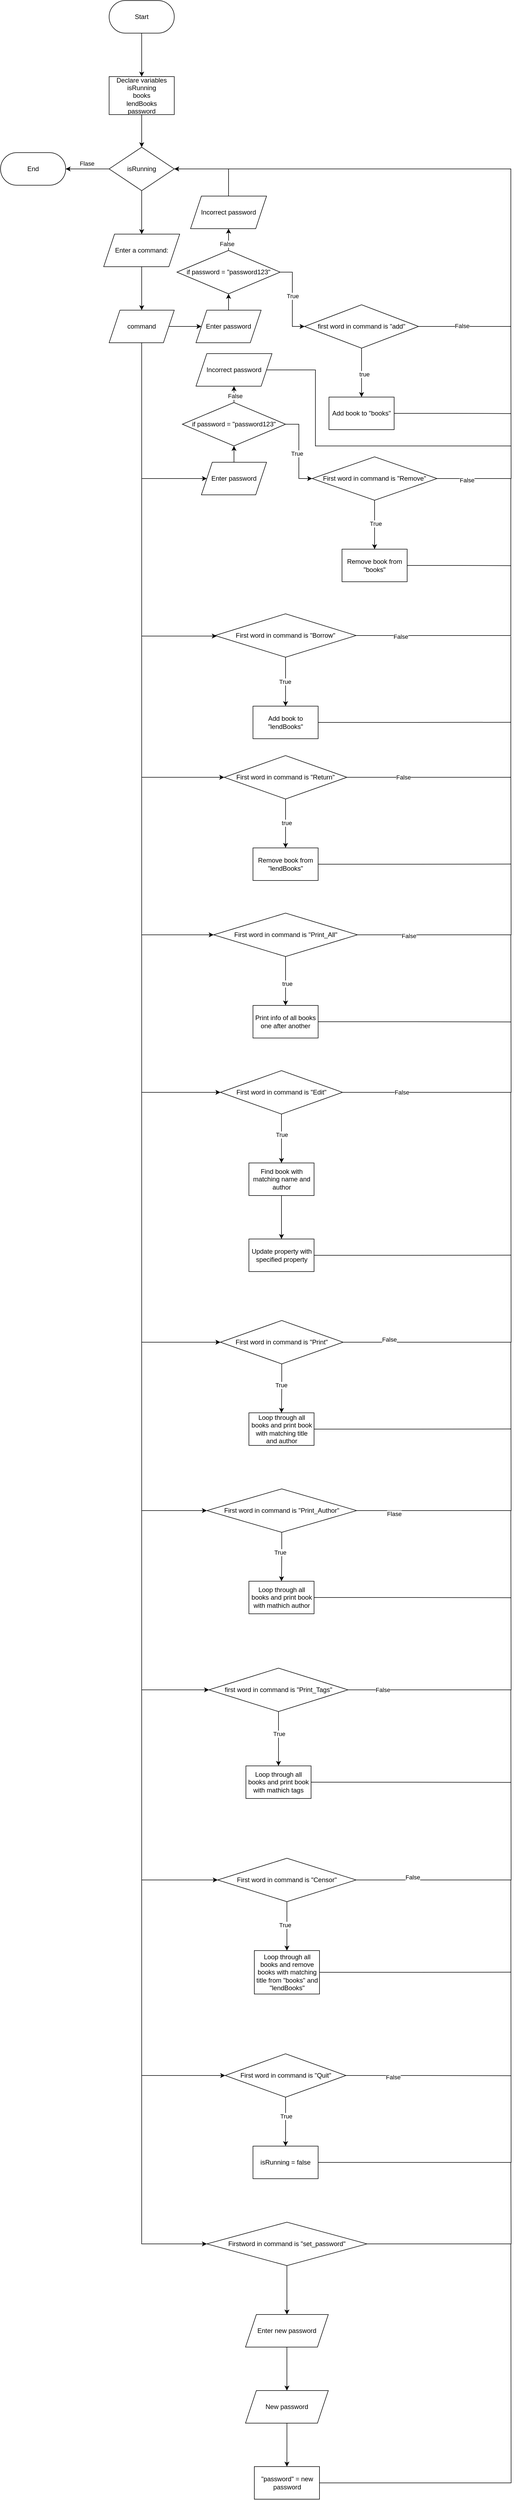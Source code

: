 <mxfile version="23.1.1" type="device">
  <diagram id="C5RBs43oDa-KdzZeNtuy" name="Page-1">
    <mxGraphModel dx="1932" dy="586" grid="1" gridSize="10" guides="1" tooltips="1" connect="1" arrows="1" fold="1" page="1" pageScale="1" pageWidth="827" pageHeight="1169" math="0" shadow="0">
      <root>
        <mxCell id="WIyWlLk6GJQsqaUBKTNV-0" />
        <mxCell id="WIyWlLk6GJQsqaUBKTNV-1" parent="WIyWlLk6GJQsqaUBKTNV-0" />
        <mxCell id="6sE2csk3cye2vYaGTCaD-12" value="" style="edgeStyle=orthogonalEdgeStyle;rounded=0;orthogonalLoop=1;jettySize=auto;html=1;" parent="WIyWlLk6GJQsqaUBKTNV-1" source="6sE2csk3cye2vYaGTCaD-8" target="6sE2csk3cye2vYaGTCaD-11" edge="1">
          <mxGeometry relative="1" as="geometry" />
        </mxCell>
        <mxCell id="6sE2csk3cye2vYaGTCaD-8" value="Start" style="rounded=1;whiteSpace=wrap;html=1;arcSize=50;" parent="WIyWlLk6GJQsqaUBKTNV-1" vertex="1">
          <mxGeometry x="40" y="40" width="120" height="60" as="geometry" />
        </mxCell>
        <mxCell id="6sE2csk3cye2vYaGTCaD-14" value="" style="edgeStyle=orthogonalEdgeStyle;rounded=0;orthogonalLoop=1;jettySize=auto;html=1;" parent="WIyWlLk6GJQsqaUBKTNV-1" source="6sE2csk3cye2vYaGTCaD-11" target="6sE2csk3cye2vYaGTCaD-13" edge="1">
          <mxGeometry relative="1" as="geometry" />
        </mxCell>
        <mxCell id="6sE2csk3cye2vYaGTCaD-11" value="Declare variables isRunning&lt;br&gt;books&lt;br&gt;lendBooks&lt;br&gt;password" style="rounded=1;whiteSpace=wrap;html=1;arcSize=0;" parent="WIyWlLk6GJQsqaUBKTNV-1" vertex="1">
          <mxGeometry x="40" y="180" width="120" height="70" as="geometry" />
        </mxCell>
        <mxCell id="6sE2csk3cye2vYaGTCaD-16" value="" style="edgeStyle=orthogonalEdgeStyle;rounded=0;orthogonalLoop=1;jettySize=auto;html=1;" parent="WIyWlLk6GJQsqaUBKTNV-1" source="6sE2csk3cye2vYaGTCaD-13" target="6sE2csk3cye2vYaGTCaD-15" edge="1">
          <mxGeometry relative="1" as="geometry" />
        </mxCell>
        <mxCell id="6sE2csk3cye2vYaGTCaD-17" value="Flase" style="edgeLabel;html=1;align=center;verticalAlign=middle;resizable=0;points=[];" parent="6sE2csk3cye2vYaGTCaD-16" vertex="1" connectable="0">
          <mxGeometry x="0.02" y="-5" relative="1" as="geometry">
            <mxPoint y="-5" as="offset" />
          </mxGeometry>
        </mxCell>
        <mxCell id="5jzYrLNi0Wke-sMAbvRR-1" value="" style="edgeStyle=orthogonalEdgeStyle;rounded=0;orthogonalLoop=1;jettySize=auto;html=1;" edge="1" parent="WIyWlLk6GJQsqaUBKTNV-1" source="6sE2csk3cye2vYaGTCaD-13" target="5jzYrLNi0Wke-sMAbvRR-0">
          <mxGeometry relative="1" as="geometry" />
        </mxCell>
        <mxCell id="6sE2csk3cye2vYaGTCaD-13" value="isRunning" style="rhombus;whiteSpace=wrap;html=1;rounded=1;arcSize=0;" parent="WIyWlLk6GJQsqaUBKTNV-1" vertex="1">
          <mxGeometry x="40" y="310" width="120" height="80" as="geometry" />
        </mxCell>
        <mxCell id="6sE2csk3cye2vYaGTCaD-15" value="End" style="whiteSpace=wrap;html=1;rounded=1;arcSize=50;" parent="WIyWlLk6GJQsqaUBKTNV-1" vertex="1">
          <mxGeometry x="-160" y="320" width="120" height="60" as="geometry" />
        </mxCell>
        <mxCell id="5jzYrLNi0Wke-sMAbvRR-7" value="" style="edgeStyle=orthogonalEdgeStyle;rounded=0;orthogonalLoop=1;jettySize=auto;html=1;" edge="1" parent="WIyWlLk6GJQsqaUBKTNV-1" source="5jzYrLNi0Wke-sMAbvRR-0" target="5jzYrLNi0Wke-sMAbvRR-6">
          <mxGeometry relative="1" as="geometry" />
        </mxCell>
        <mxCell id="5jzYrLNi0Wke-sMAbvRR-0" value="Enter a command:" style="shape=parallelogram;perimeter=parallelogramPerimeter;whiteSpace=wrap;html=1;fixedSize=1;rounded=1;arcSize=0;" vertex="1" parent="WIyWlLk6GJQsqaUBKTNV-1">
          <mxGeometry x="30" y="470" width="140" height="60" as="geometry" />
        </mxCell>
        <mxCell id="5jzYrLNi0Wke-sMAbvRR-28" value="" style="edgeStyle=orthogonalEdgeStyle;rounded=0;orthogonalLoop=1;jettySize=auto;html=1;" edge="1" parent="WIyWlLk6GJQsqaUBKTNV-1" source="5jzYrLNi0Wke-sMAbvRR-6" target="5jzYrLNi0Wke-sMAbvRR-27">
          <mxGeometry relative="1" as="geometry">
            <Array as="points">
              <mxPoint x="100" y="1210" />
            </Array>
          </mxGeometry>
        </mxCell>
        <mxCell id="5jzYrLNi0Wke-sMAbvRR-35" value="" style="edgeStyle=orthogonalEdgeStyle;rounded=0;orthogonalLoop=1;jettySize=auto;html=1;" edge="1" parent="WIyWlLk6GJQsqaUBKTNV-1" source="5jzYrLNi0Wke-sMAbvRR-6" target="5jzYrLNi0Wke-sMAbvRR-34">
          <mxGeometry relative="1" as="geometry">
            <Array as="points">
              <mxPoint x="100" y="1470" />
            </Array>
          </mxGeometry>
        </mxCell>
        <mxCell id="5jzYrLNi0Wke-sMAbvRR-40" value="" style="edgeStyle=orthogonalEdgeStyle;rounded=0;orthogonalLoop=1;jettySize=auto;html=1;" edge="1" parent="WIyWlLk6GJQsqaUBKTNV-1" source="5jzYrLNi0Wke-sMAbvRR-6" target="5jzYrLNi0Wke-sMAbvRR-39">
          <mxGeometry relative="1" as="geometry">
            <Array as="points">
              <mxPoint x="100" y="1760" />
            </Array>
          </mxGeometry>
        </mxCell>
        <mxCell id="5jzYrLNi0Wke-sMAbvRR-56" value="" style="edgeStyle=orthogonalEdgeStyle;rounded=0;orthogonalLoop=1;jettySize=auto;html=1;" edge="1" parent="WIyWlLk6GJQsqaUBKTNV-1" source="5jzYrLNi0Wke-sMAbvRR-6" target="5jzYrLNi0Wke-sMAbvRR-55">
          <mxGeometry relative="1" as="geometry">
            <Array as="points">
              <mxPoint x="100" y="2050" />
            </Array>
          </mxGeometry>
        </mxCell>
        <mxCell id="5jzYrLNi0Wke-sMAbvRR-68" value="" style="edgeStyle=orthogonalEdgeStyle;rounded=0;orthogonalLoop=1;jettySize=auto;html=1;" edge="1" parent="WIyWlLk6GJQsqaUBKTNV-1" source="5jzYrLNi0Wke-sMAbvRR-6" target="5jzYrLNi0Wke-sMAbvRR-67">
          <mxGeometry relative="1" as="geometry">
            <Array as="points">
              <mxPoint x="100" y="1970" />
              <mxPoint x="100" y="1970" />
            </Array>
          </mxGeometry>
        </mxCell>
        <mxCell id="5jzYrLNi0Wke-sMAbvRR-76" value="" style="edgeStyle=orthogonalEdgeStyle;rounded=0;orthogonalLoop=1;jettySize=auto;html=1;" edge="1" parent="WIyWlLk6GJQsqaUBKTNV-1" source="5jzYrLNi0Wke-sMAbvRR-6" target="5jzYrLNi0Wke-sMAbvRR-75">
          <mxGeometry relative="1" as="geometry">
            <Array as="points">
              <mxPoint x="100" y="2320" />
              <mxPoint x="100" y="2320" />
            </Array>
          </mxGeometry>
        </mxCell>
        <mxCell id="5jzYrLNi0Wke-sMAbvRR-83" value="" style="edgeStyle=orthogonalEdgeStyle;rounded=0;orthogonalLoop=1;jettySize=auto;html=1;" edge="1" parent="WIyWlLk6GJQsqaUBKTNV-1" source="5jzYrLNi0Wke-sMAbvRR-6" target="5jzYrLNi0Wke-sMAbvRR-82">
          <mxGeometry relative="1" as="geometry">
            <Array as="points">
              <mxPoint x="100" y="2340" />
              <mxPoint x="100" y="2340" />
            </Array>
          </mxGeometry>
        </mxCell>
        <mxCell id="5jzYrLNi0Wke-sMAbvRR-93" value="" style="edgeStyle=orthogonalEdgeStyle;rounded=0;orthogonalLoop=1;jettySize=auto;html=1;" edge="1" parent="WIyWlLk6GJQsqaUBKTNV-1" source="5jzYrLNi0Wke-sMAbvRR-6" target="5jzYrLNi0Wke-sMAbvRR-92">
          <mxGeometry relative="1" as="geometry" />
        </mxCell>
        <mxCell id="5jzYrLNi0Wke-sMAbvRR-105" style="edgeStyle=orthogonalEdgeStyle;rounded=0;orthogonalLoop=1;jettySize=auto;html=1;entryX=0;entryY=0.5;entryDx=0;entryDy=0;" edge="1" parent="WIyWlLk6GJQsqaUBKTNV-1" source="5jzYrLNi0Wke-sMAbvRR-6" target="5jzYrLNi0Wke-sMAbvRR-102">
          <mxGeometry relative="1" as="geometry">
            <mxPoint x="150" y="940.0" as="targetPoint" />
            <Array as="points">
              <mxPoint x="100" y="920" />
            </Array>
          </mxGeometry>
        </mxCell>
        <mxCell id="5jzYrLNi0Wke-sMAbvRR-113" value="" style="edgeStyle=orthogonalEdgeStyle;rounded=0;orthogonalLoop=1;jettySize=auto;html=1;" edge="1" parent="WIyWlLk6GJQsqaUBKTNV-1" source="5jzYrLNi0Wke-sMAbvRR-6" target="5jzYrLNi0Wke-sMAbvRR-112">
          <mxGeometry relative="1" as="geometry">
            <Array as="points">
              <mxPoint x="100" y="3500" />
            </Array>
          </mxGeometry>
        </mxCell>
        <mxCell id="5jzYrLNi0Wke-sMAbvRR-118" value="" style="edgeStyle=orthogonalEdgeStyle;rounded=0;orthogonalLoop=1;jettySize=auto;html=1;" edge="1" parent="WIyWlLk6GJQsqaUBKTNV-1" source="5jzYrLNi0Wke-sMAbvRR-6" target="5jzYrLNi0Wke-sMAbvRR-117">
          <mxGeometry relative="1" as="geometry">
            <Array as="points">
              <mxPoint x="100" y="3860" />
            </Array>
          </mxGeometry>
        </mxCell>
        <mxCell id="5jzYrLNi0Wke-sMAbvRR-139" value="" style="edgeStyle=orthogonalEdgeStyle;rounded=0;orthogonalLoop=1;jettySize=auto;html=1;" edge="1" parent="WIyWlLk6GJQsqaUBKTNV-1" source="5jzYrLNi0Wke-sMAbvRR-6" target="5jzYrLNi0Wke-sMAbvRR-138">
          <mxGeometry relative="1" as="geometry">
            <Array as="points">
              <mxPoint x="100" y="4170" />
            </Array>
          </mxGeometry>
        </mxCell>
        <mxCell id="5jzYrLNi0Wke-sMAbvRR-6" value="command" style="shape=parallelogram;perimeter=parallelogramPerimeter;whiteSpace=wrap;html=1;fixedSize=1;rounded=1;arcSize=0;" vertex="1" parent="WIyWlLk6GJQsqaUBKTNV-1">
          <mxGeometry x="40" y="610" width="120" height="60" as="geometry" />
        </mxCell>
        <mxCell id="5jzYrLNi0Wke-sMAbvRR-10" style="edgeStyle=orthogonalEdgeStyle;rounded=0;orthogonalLoop=1;jettySize=auto;html=1;exitX=1;exitY=0.5;exitDx=0;exitDy=0;entryX=1;entryY=0.5;entryDx=0;entryDy=0;" edge="1" parent="WIyWlLk6GJQsqaUBKTNV-1" source="5jzYrLNi0Wke-sMAbvRR-8" target="6sE2csk3cye2vYaGTCaD-13">
          <mxGeometry relative="1" as="geometry">
            <Array as="points">
              <mxPoint x="780" y="640" />
              <mxPoint x="780" y="350" />
            </Array>
          </mxGeometry>
        </mxCell>
        <mxCell id="5jzYrLNi0Wke-sMAbvRR-11" value="False" style="edgeLabel;html=1;align=center;verticalAlign=middle;resizable=0;points=[];" vertex="1" connectable="0" parent="5jzYrLNi0Wke-sMAbvRR-10">
          <mxGeometry x="-0.393" y="-3" relative="1" as="geometry">
            <mxPoint x="-93" y="157" as="offset" />
          </mxGeometry>
        </mxCell>
        <mxCell id="5jzYrLNi0Wke-sMAbvRR-22" value="" style="edgeStyle=orthogonalEdgeStyle;rounded=0;orthogonalLoop=1;jettySize=auto;html=1;" edge="1" parent="WIyWlLk6GJQsqaUBKTNV-1" source="5jzYrLNi0Wke-sMAbvRR-8" target="5jzYrLNi0Wke-sMAbvRR-21">
          <mxGeometry relative="1" as="geometry" />
        </mxCell>
        <mxCell id="5jzYrLNi0Wke-sMAbvRR-26" value="true" style="edgeLabel;html=1;align=center;verticalAlign=middle;resizable=0;points=[];" vertex="1" connectable="0" parent="5jzYrLNi0Wke-sMAbvRR-22">
          <mxGeometry x="0.071" y="5" relative="1" as="geometry">
            <mxPoint as="offset" />
          </mxGeometry>
        </mxCell>
        <mxCell id="5jzYrLNi0Wke-sMAbvRR-8" value="first word in command is &quot;add&quot;" style="rhombus;whiteSpace=wrap;html=1;rounded=1;arcSize=0;" vertex="1" parent="WIyWlLk6GJQsqaUBKTNV-1">
          <mxGeometry x="400" y="600" width="210" height="80" as="geometry" />
        </mxCell>
        <mxCell id="5jzYrLNi0Wke-sMAbvRR-44" style="edgeStyle=orthogonalEdgeStyle;rounded=0;orthogonalLoop=1;jettySize=auto;html=1;endArrow=none;endFill=0;" edge="1" parent="WIyWlLk6GJQsqaUBKTNV-1" source="5jzYrLNi0Wke-sMAbvRR-14">
          <mxGeometry relative="1" as="geometry">
            <mxPoint x="780" y="640" as="targetPoint" />
          </mxGeometry>
        </mxCell>
        <mxCell id="5jzYrLNi0Wke-sMAbvRR-45" value="False" style="edgeLabel;html=1;align=center;verticalAlign=middle;resizable=0;points=[];" vertex="1" connectable="0" parent="5jzYrLNi0Wke-sMAbvRR-44">
          <mxGeometry x="-0.738" y="-3" relative="1" as="geometry">
            <mxPoint as="offset" />
          </mxGeometry>
        </mxCell>
        <mxCell id="5jzYrLNi0Wke-sMAbvRR-90" value="" style="edgeStyle=orthogonalEdgeStyle;rounded=0;orthogonalLoop=1;jettySize=auto;html=1;" edge="1" parent="WIyWlLk6GJQsqaUBKTNV-1" source="5jzYrLNi0Wke-sMAbvRR-14" target="5jzYrLNi0Wke-sMAbvRR-89">
          <mxGeometry relative="1" as="geometry" />
        </mxCell>
        <mxCell id="5jzYrLNi0Wke-sMAbvRR-91" value="True" style="edgeLabel;html=1;align=center;verticalAlign=middle;resizable=0;points=[];" vertex="1" connectable="0" parent="5jzYrLNi0Wke-sMAbvRR-90">
          <mxGeometry x="-0.044" y="2" relative="1" as="geometry">
            <mxPoint as="offset" />
          </mxGeometry>
        </mxCell>
        <mxCell id="5jzYrLNi0Wke-sMAbvRR-14" value="First word in command is &quot;Remove&quot;" style="rhombus;whiteSpace=wrap;html=1;rounded=1;arcSize=0;" vertex="1" parent="WIyWlLk6GJQsqaUBKTNV-1">
          <mxGeometry x="414" y="880" width="230" height="80" as="geometry" />
        </mxCell>
        <mxCell id="5jzYrLNi0Wke-sMAbvRR-137" style="edgeStyle=orthogonalEdgeStyle;rounded=0;orthogonalLoop=1;jettySize=auto;html=1;exitX=1;exitY=0.5;exitDx=0;exitDy=0;endArrow=none;endFill=0;" edge="1" parent="WIyWlLk6GJQsqaUBKTNV-1" source="5jzYrLNi0Wke-sMAbvRR-21">
          <mxGeometry relative="1" as="geometry">
            <mxPoint x="780" y="800.316" as="targetPoint" />
          </mxGeometry>
        </mxCell>
        <mxCell id="5jzYrLNi0Wke-sMAbvRR-21" value="Add book to &quot;books&quot;" style="whiteSpace=wrap;html=1;rounded=1;arcSize=0;" vertex="1" parent="WIyWlLk6GJQsqaUBKTNV-1">
          <mxGeometry x="445" y="770" width="120" height="60" as="geometry" />
        </mxCell>
        <mxCell id="5jzYrLNi0Wke-sMAbvRR-33" value="" style="edgeStyle=orthogonalEdgeStyle;rounded=0;orthogonalLoop=1;jettySize=auto;html=1;" edge="1" parent="WIyWlLk6GJQsqaUBKTNV-1" source="5jzYrLNi0Wke-sMAbvRR-27" target="5jzYrLNi0Wke-sMAbvRR-32">
          <mxGeometry relative="1" as="geometry" />
        </mxCell>
        <mxCell id="5jzYrLNi0Wke-sMAbvRR-52" value="True" style="edgeLabel;html=1;align=center;verticalAlign=middle;resizable=0;points=[];" vertex="1" connectable="0" parent="5jzYrLNi0Wke-sMAbvRR-33">
          <mxGeometry x="0.004" y="-1" relative="1" as="geometry">
            <mxPoint as="offset" />
          </mxGeometry>
        </mxCell>
        <mxCell id="5jzYrLNi0Wke-sMAbvRR-46" style="edgeStyle=orthogonalEdgeStyle;rounded=0;orthogonalLoop=1;jettySize=auto;html=1;endArrow=none;endFill=0;" edge="1" parent="WIyWlLk6GJQsqaUBKTNV-1" source="5jzYrLNi0Wke-sMAbvRR-27">
          <mxGeometry relative="1" as="geometry">
            <mxPoint x="780" y="920" as="targetPoint" />
            <Array as="points">
              <mxPoint x="780" y="1209" />
            </Array>
          </mxGeometry>
        </mxCell>
        <mxCell id="5jzYrLNi0Wke-sMAbvRR-47" value="False" style="edgeLabel;html=1;align=center;verticalAlign=middle;resizable=0;points=[];" vertex="1" connectable="0" parent="5jzYrLNi0Wke-sMAbvRR-46">
          <mxGeometry x="-0.716" y="-2" relative="1" as="geometry">
            <mxPoint as="offset" />
          </mxGeometry>
        </mxCell>
        <mxCell id="5jzYrLNi0Wke-sMAbvRR-27" value="First word in command is &quot;Borrow&quot;" style="rhombus;whiteSpace=wrap;html=1;rounded=1;arcSize=0;" vertex="1" parent="WIyWlLk6GJQsqaUBKTNV-1">
          <mxGeometry x="235" y="1169" width="260" height="80" as="geometry" />
        </mxCell>
        <mxCell id="5jzYrLNi0Wke-sMAbvRR-135" style="edgeStyle=orthogonalEdgeStyle;rounded=0;orthogonalLoop=1;jettySize=auto;html=1;exitX=1;exitY=0.5;exitDx=0;exitDy=0;endArrow=none;endFill=0;" edge="1" parent="WIyWlLk6GJQsqaUBKTNV-1" source="5jzYrLNi0Wke-sMAbvRR-32">
          <mxGeometry relative="1" as="geometry">
            <mxPoint x="780" y="1368.737" as="targetPoint" />
          </mxGeometry>
        </mxCell>
        <mxCell id="5jzYrLNi0Wke-sMAbvRR-32" value="Add book to &quot;lendBooks&quot;" style="whiteSpace=wrap;html=1;rounded=1;arcSize=0;" vertex="1" parent="WIyWlLk6GJQsqaUBKTNV-1">
          <mxGeometry x="305" y="1339" width="120" height="60" as="geometry" />
        </mxCell>
        <mxCell id="5jzYrLNi0Wke-sMAbvRR-38" value="" style="edgeStyle=orthogonalEdgeStyle;rounded=0;orthogonalLoop=1;jettySize=auto;html=1;" edge="1" parent="WIyWlLk6GJQsqaUBKTNV-1" source="5jzYrLNi0Wke-sMAbvRR-34" target="5jzYrLNi0Wke-sMAbvRR-37">
          <mxGeometry relative="1" as="geometry" />
        </mxCell>
        <mxCell id="5jzYrLNi0Wke-sMAbvRR-53" value="true" style="edgeLabel;html=1;align=center;verticalAlign=middle;resizable=0;points=[];" vertex="1" connectable="0" parent="5jzYrLNi0Wke-sMAbvRR-38">
          <mxGeometry x="-0.027" y="2" relative="1" as="geometry">
            <mxPoint as="offset" />
          </mxGeometry>
        </mxCell>
        <mxCell id="5jzYrLNi0Wke-sMAbvRR-48" style="edgeStyle=orthogonalEdgeStyle;rounded=0;orthogonalLoop=1;jettySize=auto;html=1;endArrow=none;endFill=0;" edge="1" parent="WIyWlLk6GJQsqaUBKTNV-1" source="5jzYrLNi0Wke-sMAbvRR-34">
          <mxGeometry relative="1" as="geometry">
            <mxPoint x="780" y="1210" as="targetPoint" />
            <Array as="points">
              <mxPoint x="780" y="1470" />
            </Array>
          </mxGeometry>
        </mxCell>
        <mxCell id="5jzYrLNi0Wke-sMAbvRR-49" value="False" style="edgeLabel;html=1;align=center;verticalAlign=middle;resizable=0;points=[];" vertex="1" connectable="0" parent="5jzYrLNi0Wke-sMAbvRR-48">
          <mxGeometry x="-0.632" relative="1" as="geometry">
            <mxPoint as="offset" />
          </mxGeometry>
        </mxCell>
        <mxCell id="5jzYrLNi0Wke-sMAbvRR-34" value="First word in command is &quot;Return&quot;" style="rhombus;whiteSpace=wrap;html=1;rounded=1;arcSize=0;" vertex="1" parent="WIyWlLk6GJQsqaUBKTNV-1">
          <mxGeometry x="252" y="1430" width="226" height="80" as="geometry" />
        </mxCell>
        <mxCell id="5jzYrLNi0Wke-sMAbvRR-134" style="edgeStyle=orthogonalEdgeStyle;rounded=0;orthogonalLoop=1;jettySize=auto;html=1;exitX=1;exitY=0.5;exitDx=0;exitDy=0;endArrow=none;endFill=0;" edge="1" parent="WIyWlLk6GJQsqaUBKTNV-1" source="5jzYrLNi0Wke-sMAbvRR-37">
          <mxGeometry relative="1" as="geometry">
            <mxPoint x="780" y="1629.789" as="targetPoint" />
          </mxGeometry>
        </mxCell>
        <mxCell id="5jzYrLNi0Wke-sMAbvRR-37" value="Remove book from &quot;lendBooks&quot;" style="whiteSpace=wrap;html=1;rounded=1;arcSize=0;" vertex="1" parent="WIyWlLk6GJQsqaUBKTNV-1">
          <mxGeometry x="305" y="1600" width="120" height="60" as="geometry" />
        </mxCell>
        <mxCell id="5jzYrLNi0Wke-sMAbvRR-43" value="" style="edgeStyle=orthogonalEdgeStyle;rounded=0;orthogonalLoop=1;jettySize=auto;html=1;" edge="1" parent="WIyWlLk6GJQsqaUBKTNV-1" source="5jzYrLNi0Wke-sMAbvRR-39" target="5jzYrLNi0Wke-sMAbvRR-42">
          <mxGeometry relative="1" as="geometry" />
        </mxCell>
        <mxCell id="5jzYrLNi0Wke-sMAbvRR-54" value="true" style="edgeLabel;html=1;align=center;verticalAlign=middle;resizable=0;points=[];" vertex="1" connectable="0" parent="5jzYrLNi0Wke-sMAbvRR-43">
          <mxGeometry x="0.102" y="3" relative="1" as="geometry">
            <mxPoint as="offset" />
          </mxGeometry>
        </mxCell>
        <mxCell id="5jzYrLNi0Wke-sMAbvRR-50" style="edgeStyle=orthogonalEdgeStyle;rounded=0;orthogonalLoop=1;jettySize=auto;html=1;exitX=1;exitY=0.5;exitDx=0;exitDy=0;endArrow=none;endFill=0;" edge="1" parent="WIyWlLk6GJQsqaUBKTNV-1" source="5jzYrLNi0Wke-sMAbvRR-39">
          <mxGeometry relative="1" as="geometry">
            <mxPoint x="780" y="1470" as="targetPoint" />
          </mxGeometry>
        </mxCell>
        <mxCell id="5jzYrLNi0Wke-sMAbvRR-51" value="False" style="edgeLabel;html=1;align=center;verticalAlign=middle;resizable=0;points=[];" vertex="1" connectable="0" parent="5jzYrLNi0Wke-sMAbvRR-50">
          <mxGeometry x="-0.672" y="-2" relative="1" as="geometry">
            <mxPoint as="offset" />
          </mxGeometry>
        </mxCell>
        <mxCell id="5jzYrLNi0Wke-sMAbvRR-39" value="First word in command is &quot;Print_All&quot;" style="rhombus;whiteSpace=wrap;html=1;rounded=1;arcSize=0;" vertex="1" parent="WIyWlLk6GJQsqaUBKTNV-1">
          <mxGeometry x="232.5" y="1720" width="265" height="80" as="geometry" />
        </mxCell>
        <mxCell id="5jzYrLNi0Wke-sMAbvRR-133" style="edgeStyle=orthogonalEdgeStyle;rounded=0;orthogonalLoop=1;jettySize=auto;html=1;exitX=1;exitY=0.5;exitDx=0;exitDy=0;endArrow=none;endFill=0;" edge="1" parent="WIyWlLk6GJQsqaUBKTNV-1" source="5jzYrLNi0Wke-sMAbvRR-42">
          <mxGeometry relative="1" as="geometry">
            <mxPoint x="780" y="1920.316" as="targetPoint" />
          </mxGeometry>
        </mxCell>
        <mxCell id="5jzYrLNi0Wke-sMAbvRR-42" value="Print info of all books one after another" style="whiteSpace=wrap;html=1;rounded=1;arcSize=0;" vertex="1" parent="WIyWlLk6GJQsqaUBKTNV-1">
          <mxGeometry x="305" y="1890" width="120" height="60" as="geometry" />
        </mxCell>
        <mxCell id="5jzYrLNi0Wke-sMAbvRR-58" value="" style="edgeStyle=orthogonalEdgeStyle;rounded=0;orthogonalLoop=1;jettySize=auto;html=1;" edge="1" parent="WIyWlLk6GJQsqaUBKTNV-1" source="5jzYrLNi0Wke-sMAbvRR-55" target="5jzYrLNi0Wke-sMAbvRR-57">
          <mxGeometry relative="1" as="geometry" />
        </mxCell>
        <mxCell id="5jzYrLNi0Wke-sMAbvRR-65" value="True" style="edgeLabel;html=1;align=center;verticalAlign=middle;resizable=0;points=[];" vertex="1" connectable="0" parent="5jzYrLNi0Wke-sMAbvRR-58">
          <mxGeometry x="-0.16" relative="1" as="geometry">
            <mxPoint as="offset" />
          </mxGeometry>
        </mxCell>
        <mxCell id="5jzYrLNi0Wke-sMAbvRR-66" style="edgeStyle=orthogonalEdgeStyle;rounded=0;orthogonalLoop=1;jettySize=auto;html=1;endArrow=none;endFill=0;" edge="1" parent="WIyWlLk6GJQsqaUBKTNV-1" source="5jzYrLNi0Wke-sMAbvRR-55">
          <mxGeometry relative="1" as="geometry">
            <mxPoint x="780" y="1760" as="targetPoint" />
          </mxGeometry>
        </mxCell>
        <mxCell id="5jzYrLNi0Wke-sMAbvRR-74" value="False" style="edgeLabel;html=1;align=center;verticalAlign=middle;resizable=0;points=[];" vertex="1" connectable="0" parent="5jzYrLNi0Wke-sMAbvRR-66">
          <mxGeometry x="-0.639" y="-2" relative="1" as="geometry">
            <mxPoint y="-2" as="offset" />
          </mxGeometry>
        </mxCell>
        <mxCell id="5jzYrLNi0Wke-sMAbvRR-55" value="First word in command is &quot;Edit&quot;" style="rhombus;whiteSpace=wrap;html=1;rounded=1;arcSize=0;" vertex="1" parent="WIyWlLk6GJQsqaUBKTNV-1">
          <mxGeometry x="245" y="2010" width="225" height="80" as="geometry" />
        </mxCell>
        <mxCell id="5jzYrLNi0Wke-sMAbvRR-62" value="" style="edgeStyle=orthogonalEdgeStyle;rounded=0;orthogonalLoop=1;jettySize=auto;html=1;" edge="1" parent="WIyWlLk6GJQsqaUBKTNV-1" source="5jzYrLNi0Wke-sMAbvRR-57" target="5jzYrLNi0Wke-sMAbvRR-61">
          <mxGeometry relative="1" as="geometry" />
        </mxCell>
        <mxCell id="5jzYrLNi0Wke-sMAbvRR-57" value="Find book with matching name and author" style="whiteSpace=wrap;html=1;rounded=1;arcSize=0;" vertex="1" parent="WIyWlLk6GJQsqaUBKTNV-1">
          <mxGeometry x="297.5" y="2180" width="120" height="60" as="geometry" />
        </mxCell>
        <mxCell id="5jzYrLNi0Wke-sMAbvRR-132" style="edgeStyle=orthogonalEdgeStyle;rounded=0;orthogonalLoop=1;jettySize=auto;html=1;exitX=1;exitY=0.5;exitDx=0;exitDy=0;endArrow=none;endFill=0;" edge="1" parent="WIyWlLk6GJQsqaUBKTNV-1" source="5jzYrLNi0Wke-sMAbvRR-61">
          <mxGeometry relative="1" as="geometry">
            <mxPoint x="780" y="2349.789" as="targetPoint" />
          </mxGeometry>
        </mxCell>
        <mxCell id="5jzYrLNi0Wke-sMAbvRR-61" value="Update property with specified property" style="whiteSpace=wrap;html=1;rounded=1;arcSize=0;" vertex="1" parent="WIyWlLk6GJQsqaUBKTNV-1">
          <mxGeometry x="297.5" y="2320" width="120" height="60" as="geometry" />
        </mxCell>
        <mxCell id="5jzYrLNi0Wke-sMAbvRR-69" style="edgeStyle=orthogonalEdgeStyle;rounded=0;orthogonalLoop=1;jettySize=auto;html=1;endArrow=none;endFill=0;" edge="1" parent="WIyWlLk6GJQsqaUBKTNV-1" source="5jzYrLNi0Wke-sMAbvRR-67">
          <mxGeometry relative="1" as="geometry">
            <mxPoint x="780" y="2050" as="targetPoint" />
          </mxGeometry>
        </mxCell>
        <mxCell id="5jzYrLNi0Wke-sMAbvRR-72" value="False" style="edgeLabel;html=1;align=center;verticalAlign=middle;resizable=0;points=[];" vertex="1" connectable="0" parent="5jzYrLNi0Wke-sMAbvRR-69">
          <mxGeometry x="-0.779" y="5" relative="1" as="geometry">
            <mxPoint as="offset" />
          </mxGeometry>
        </mxCell>
        <mxCell id="5jzYrLNi0Wke-sMAbvRR-71" value="" style="edgeStyle=orthogonalEdgeStyle;rounded=0;orthogonalLoop=1;jettySize=auto;html=1;" edge="1" parent="WIyWlLk6GJQsqaUBKTNV-1" source="5jzYrLNi0Wke-sMAbvRR-67" target="5jzYrLNi0Wke-sMAbvRR-70">
          <mxGeometry relative="1" as="geometry" />
        </mxCell>
        <mxCell id="5jzYrLNi0Wke-sMAbvRR-73" value="True" style="edgeLabel;html=1;align=center;verticalAlign=middle;resizable=0;points=[];" vertex="1" connectable="0" parent="5jzYrLNi0Wke-sMAbvRR-71">
          <mxGeometry x="-0.151" y="-1" relative="1" as="geometry">
            <mxPoint as="offset" />
          </mxGeometry>
        </mxCell>
        <mxCell id="5jzYrLNi0Wke-sMAbvRR-67" value="First word in command is &quot;Print&quot;" style="rhombus;whiteSpace=wrap;html=1;rounded=1;arcSize=0;" vertex="1" parent="WIyWlLk6GJQsqaUBKTNV-1">
          <mxGeometry x="245" y="2470" width="226" height="80" as="geometry" />
        </mxCell>
        <mxCell id="5jzYrLNi0Wke-sMAbvRR-131" style="edgeStyle=orthogonalEdgeStyle;rounded=0;orthogonalLoop=1;jettySize=auto;html=1;exitX=1;exitY=0.5;exitDx=0;exitDy=0;endArrow=none;endFill=0;" edge="1" parent="WIyWlLk6GJQsqaUBKTNV-1" source="5jzYrLNi0Wke-sMAbvRR-70">
          <mxGeometry relative="1" as="geometry">
            <mxPoint x="780" y="2669.789" as="targetPoint" />
          </mxGeometry>
        </mxCell>
        <mxCell id="5jzYrLNi0Wke-sMAbvRR-70" value="Loop through all books and print book with matching title and author" style="whiteSpace=wrap;html=1;rounded=1;arcSize=0;" vertex="1" parent="WIyWlLk6GJQsqaUBKTNV-1">
          <mxGeometry x="297.5" y="2640" width="120" height="60" as="geometry" />
        </mxCell>
        <mxCell id="5jzYrLNi0Wke-sMAbvRR-77" style="edgeStyle=orthogonalEdgeStyle;rounded=0;orthogonalLoop=1;jettySize=auto;html=1;endArrow=none;endFill=0;" edge="1" parent="WIyWlLk6GJQsqaUBKTNV-1" source="5jzYrLNi0Wke-sMAbvRR-75">
          <mxGeometry relative="1" as="geometry">
            <mxPoint x="780" y="2510" as="targetPoint" />
          </mxGeometry>
        </mxCell>
        <mxCell id="5jzYrLNi0Wke-sMAbvRR-78" value="Flase" style="edgeLabel;html=1;align=center;verticalAlign=middle;resizable=0;points=[];" vertex="1" connectable="0" parent="5jzYrLNi0Wke-sMAbvRR-77">
          <mxGeometry x="-0.769" y="-6" relative="1" as="geometry">
            <mxPoint as="offset" />
          </mxGeometry>
        </mxCell>
        <mxCell id="5jzYrLNi0Wke-sMAbvRR-80" value="" style="edgeStyle=orthogonalEdgeStyle;rounded=0;orthogonalLoop=1;jettySize=auto;html=1;" edge="1" parent="WIyWlLk6GJQsqaUBKTNV-1" source="5jzYrLNi0Wke-sMAbvRR-75" target="5jzYrLNi0Wke-sMAbvRR-79">
          <mxGeometry relative="1" as="geometry" />
        </mxCell>
        <mxCell id="5jzYrLNi0Wke-sMAbvRR-81" value="True" style="edgeLabel;html=1;align=center;verticalAlign=middle;resizable=0;points=[];" vertex="1" connectable="0" parent="5jzYrLNi0Wke-sMAbvRR-80">
          <mxGeometry x="-0.178" y="-3" relative="1" as="geometry">
            <mxPoint as="offset" />
          </mxGeometry>
        </mxCell>
        <mxCell id="5jzYrLNi0Wke-sMAbvRR-75" value="First word in command is &quot;Print_Author&quot;" style="rhombus;whiteSpace=wrap;html=1;rounded=1;arcSize=0;" vertex="1" parent="WIyWlLk6GJQsqaUBKTNV-1">
          <mxGeometry x="220" y="2780" width="276" height="80" as="geometry" />
        </mxCell>
        <mxCell id="5jzYrLNi0Wke-sMAbvRR-130" style="edgeStyle=orthogonalEdgeStyle;rounded=0;orthogonalLoop=1;jettySize=auto;html=1;exitX=1;exitY=0.5;exitDx=0;exitDy=0;endArrow=none;endFill=0;" edge="1" parent="WIyWlLk6GJQsqaUBKTNV-1" source="5jzYrLNi0Wke-sMAbvRR-79">
          <mxGeometry relative="1" as="geometry">
            <mxPoint x="780" y="2980.316" as="targetPoint" />
          </mxGeometry>
        </mxCell>
        <mxCell id="5jzYrLNi0Wke-sMAbvRR-79" value="Loop through all books and print book with mathich author" style="whiteSpace=wrap;html=1;rounded=1;arcSize=0;" vertex="1" parent="WIyWlLk6GJQsqaUBKTNV-1">
          <mxGeometry x="297.5" y="2950" width="120" height="60" as="geometry" />
        </mxCell>
        <mxCell id="5jzYrLNi0Wke-sMAbvRR-84" style="edgeStyle=orthogonalEdgeStyle;rounded=0;orthogonalLoop=1;jettySize=auto;html=1;endArrow=none;endFill=0;" edge="1" parent="WIyWlLk6GJQsqaUBKTNV-1" source="5jzYrLNi0Wke-sMAbvRR-82">
          <mxGeometry relative="1" as="geometry">
            <mxPoint x="780" y="2820" as="targetPoint" />
          </mxGeometry>
        </mxCell>
        <mxCell id="5jzYrLNi0Wke-sMAbvRR-85" value="False" style="edgeLabel;html=1;align=center;verticalAlign=middle;resizable=0;points=[];" vertex="1" connectable="0" parent="5jzYrLNi0Wke-sMAbvRR-84">
          <mxGeometry x="-0.799" relative="1" as="geometry">
            <mxPoint as="offset" />
          </mxGeometry>
        </mxCell>
        <mxCell id="5jzYrLNi0Wke-sMAbvRR-87" value="" style="edgeStyle=orthogonalEdgeStyle;rounded=0;orthogonalLoop=1;jettySize=auto;html=1;" edge="1" parent="WIyWlLk6GJQsqaUBKTNV-1" source="5jzYrLNi0Wke-sMAbvRR-82" target="5jzYrLNi0Wke-sMAbvRR-86">
          <mxGeometry relative="1" as="geometry" />
        </mxCell>
        <mxCell id="5jzYrLNi0Wke-sMAbvRR-88" value="True" style="edgeLabel;html=1;align=center;verticalAlign=middle;resizable=0;points=[];" vertex="1" connectable="0" parent="5jzYrLNi0Wke-sMAbvRR-87">
          <mxGeometry x="-0.178" y="1" relative="1" as="geometry">
            <mxPoint as="offset" />
          </mxGeometry>
        </mxCell>
        <mxCell id="5jzYrLNi0Wke-sMAbvRR-82" value="first word in command is &quot;Print_Tags&quot;" style="rhombus;whiteSpace=wrap;html=1;rounded=1;arcSize=0;" vertex="1" parent="WIyWlLk6GJQsqaUBKTNV-1">
          <mxGeometry x="224" y="3110" width="256" height="80" as="geometry" />
        </mxCell>
        <mxCell id="5jzYrLNi0Wke-sMAbvRR-129" style="edgeStyle=orthogonalEdgeStyle;rounded=0;orthogonalLoop=1;jettySize=auto;html=1;exitX=1;exitY=0.5;exitDx=0;exitDy=0;endArrow=none;endFill=0;" edge="1" parent="WIyWlLk6GJQsqaUBKTNV-1" source="5jzYrLNi0Wke-sMAbvRR-86">
          <mxGeometry relative="1" as="geometry">
            <mxPoint x="780" y="3320.316" as="targetPoint" />
          </mxGeometry>
        </mxCell>
        <mxCell id="5jzYrLNi0Wke-sMAbvRR-86" value="Loop through all books and print book with mathich tags" style="whiteSpace=wrap;html=1;rounded=1;arcSize=0;" vertex="1" parent="WIyWlLk6GJQsqaUBKTNV-1">
          <mxGeometry x="292" y="3290" width="120" height="60" as="geometry" />
        </mxCell>
        <mxCell id="5jzYrLNi0Wke-sMAbvRR-136" style="edgeStyle=orthogonalEdgeStyle;rounded=0;orthogonalLoop=1;jettySize=auto;html=1;exitX=1;exitY=0.5;exitDx=0;exitDy=0;endArrow=none;endFill=0;" edge="1" parent="WIyWlLk6GJQsqaUBKTNV-1" source="5jzYrLNi0Wke-sMAbvRR-89">
          <mxGeometry relative="1" as="geometry">
            <mxPoint x="780" y="1080.316" as="targetPoint" />
          </mxGeometry>
        </mxCell>
        <mxCell id="5jzYrLNi0Wke-sMAbvRR-89" value="Remove book from &quot;books&quot;" style="whiteSpace=wrap;html=1;rounded=1;arcSize=0;" vertex="1" parent="WIyWlLk6GJQsqaUBKTNV-1">
          <mxGeometry x="469" y="1050" width="120" height="60" as="geometry" />
        </mxCell>
        <mxCell id="5jzYrLNi0Wke-sMAbvRR-95" value="" style="edgeStyle=orthogonalEdgeStyle;rounded=0;orthogonalLoop=1;jettySize=auto;html=1;" edge="1" parent="WIyWlLk6GJQsqaUBKTNV-1" source="5jzYrLNi0Wke-sMAbvRR-92" target="5jzYrLNi0Wke-sMAbvRR-94">
          <mxGeometry relative="1" as="geometry" />
        </mxCell>
        <mxCell id="5jzYrLNi0Wke-sMAbvRR-92" value="Enter password" style="shape=parallelogram;perimeter=parallelogramPerimeter;whiteSpace=wrap;html=1;fixedSize=1;rounded=1;arcSize=0;" vertex="1" parent="WIyWlLk6GJQsqaUBKTNV-1">
          <mxGeometry x="200" y="610" width="120" height="60" as="geometry" />
        </mxCell>
        <mxCell id="5jzYrLNi0Wke-sMAbvRR-96" style="edgeStyle=orthogonalEdgeStyle;rounded=0;orthogonalLoop=1;jettySize=auto;html=1;exitX=1;exitY=0.5;exitDx=0;exitDy=0;entryX=0;entryY=0.5;entryDx=0;entryDy=0;" edge="1" parent="WIyWlLk6GJQsqaUBKTNV-1" source="5jzYrLNi0Wke-sMAbvRR-94" target="5jzYrLNi0Wke-sMAbvRR-8">
          <mxGeometry relative="1" as="geometry" />
        </mxCell>
        <mxCell id="5jzYrLNi0Wke-sMAbvRR-100" value="True" style="edgeLabel;html=1;align=center;verticalAlign=middle;resizable=0;points=[];" vertex="1" connectable="0" parent="5jzYrLNi0Wke-sMAbvRR-96">
          <mxGeometry x="-0.093" relative="1" as="geometry">
            <mxPoint as="offset" />
          </mxGeometry>
        </mxCell>
        <mxCell id="5jzYrLNi0Wke-sMAbvRR-98" value="" style="edgeStyle=orthogonalEdgeStyle;rounded=0;orthogonalLoop=1;jettySize=auto;html=1;" edge="1" parent="WIyWlLk6GJQsqaUBKTNV-1" source="5jzYrLNi0Wke-sMAbvRR-94" target="5jzYrLNi0Wke-sMAbvRR-97">
          <mxGeometry relative="1" as="geometry" />
        </mxCell>
        <mxCell id="5jzYrLNi0Wke-sMAbvRR-101" value="False" style="edgeLabel;html=1;align=center;verticalAlign=middle;resizable=0;points=[];" vertex="1" connectable="0" parent="5jzYrLNi0Wke-sMAbvRR-98">
          <mxGeometry x="-0.374" y="3" relative="1" as="geometry">
            <mxPoint as="offset" />
          </mxGeometry>
        </mxCell>
        <mxCell id="5jzYrLNi0Wke-sMAbvRR-94" value="if password = &quot;password123&quot;" style="rhombus;whiteSpace=wrap;html=1;rounded=1;arcSize=0;" vertex="1" parent="WIyWlLk6GJQsqaUBKTNV-1">
          <mxGeometry x="165" y="500" width="190" height="80" as="geometry" />
        </mxCell>
        <mxCell id="5jzYrLNi0Wke-sMAbvRR-99" style="edgeStyle=orthogonalEdgeStyle;rounded=0;orthogonalLoop=1;jettySize=auto;html=1;endArrow=none;endFill=0;" edge="1" parent="WIyWlLk6GJQsqaUBKTNV-1" source="5jzYrLNi0Wke-sMAbvRR-97">
          <mxGeometry relative="1" as="geometry">
            <mxPoint x="260.0" y="350" as="targetPoint" />
          </mxGeometry>
        </mxCell>
        <mxCell id="5jzYrLNi0Wke-sMAbvRR-97" value="Incorrect password" style="shape=parallelogram;perimeter=parallelogramPerimeter;whiteSpace=wrap;html=1;fixedSize=1;rounded=1;arcSize=0;" vertex="1" parent="WIyWlLk6GJQsqaUBKTNV-1">
          <mxGeometry x="190" y="400" width="140" height="60" as="geometry" />
        </mxCell>
        <mxCell id="5jzYrLNi0Wke-sMAbvRR-106" style="edgeStyle=orthogonalEdgeStyle;rounded=0;orthogonalLoop=1;jettySize=auto;html=1;exitX=0.5;exitY=0;exitDx=0;exitDy=0;entryX=0.5;entryY=1;entryDx=0;entryDy=0;" edge="1" parent="WIyWlLk6GJQsqaUBKTNV-1" source="5jzYrLNi0Wke-sMAbvRR-102" target="5jzYrLNi0Wke-sMAbvRR-103">
          <mxGeometry relative="1" as="geometry" />
        </mxCell>
        <mxCell id="5jzYrLNi0Wke-sMAbvRR-102" value="Enter password" style="shape=parallelogram;perimeter=parallelogramPerimeter;whiteSpace=wrap;html=1;fixedSize=1;rounded=1;arcSize=0;" vertex="1" parent="WIyWlLk6GJQsqaUBKTNV-1">
          <mxGeometry x="210" y="890" width="120" height="60" as="geometry" />
        </mxCell>
        <mxCell id="5jzYrLNi0Wke-sMAbvRR-107" style="edgeStyle=orthogonalEdgeStyle;rounded=0;orthogonalLoop=1;jettySize=auto;html=1;exitX=1;exitY=0.5;exitDx=0;exitDy=0;entryX=0;entryY=0.5;entryDx=0;entryDy=0;" edge="1" parent="WIyWlLk6GJQsqaUBKTNV-1" source="5jzYrLNi0Wke-sMAbvRR-103" target="5jzYrLNi0Wke-sMAbvRR-14">
          <mxGeometry relative="1" as="geometry" />
        </mxCell>
        <mxCell id="5jzYrLNi0Wke-sMAbvRR-108" value="True" style="edgeLabel;html=1;align=center;verticalAlign=middle;resizable=0;points=[];" vertex="1" connectable="0" parent="5jzYrLNi0Wke-sMAbvRR-107">
          <mxGeometry x="0.051" y="-4" relative="1" as="geometry">
            <mxPoint as="offset" />
          </mxGeometry>
        </mxCell>
        <mxCell id="5jzYrLNi0Wke-sMAbvRR-109" style="edgeStyle=orthogonalEdgeStyle;rounded=0;orthogonalLoop=1;jettySize=auto;html=1;exitX=0.5;exitY=0;exitDx=0;exitDy=0;entryX=0.5;entryY=1;entryDx=0;entryDy=0;" edge="1" parent="WIyWlLk6GJQsqaUBKTNV-1" source="5jzYrLNi0Wke-sMAbvRR-103" target="5jzYrLNi0Wke-sMAbvRR-104">
          <mxGeometry relative="1" as="geometry" />
        </mxCell>
        <mxCell id="5jzYrLNi0Wke-sMAbvRR-110" value="False" style="edgeLabel;html=1;align=center;verticalAlign=middle;resizable=0;points=[];" vertex="1" connectable="0" parent="5jzYrLNi0Wke-sMAbvRR-109">
          <mxGeometry x="-0.165" y="-2" relative="1" as="geometry">
            <mxPoint as="offset" />
          </mxGeometry>
        </mxCell>
        <mxCell id="5jzYrLNi0Wke-sMAbvRR-103" value="if password = &quot;password123&quot;" style="rhombus;whiteSpace=wrap;html=1;rounded=1;arcSize=0;" vertex="1" parent="WIyWlLk6GJQsqaUBKTNV-1">
          <mxGeometry x="175" y="780" width="190" height="80" as="geometry" />
        </mxCell>
        <mxCell id="5jzYrLNi0Wke-sMAbvRR-111" style="edgeStyle=orthogonalEdgeStyle;rounded=0;orthogonalLoop=1;jettySize=auto;html=1;exitX=1;exitY=0.5;exitDx=0;exitDy=0;endArrow=none;endFill=0;" edge="1" parent="WIyWlLk6GJQsqaUBKTNV-1" source="5jzYrLNi0Wke-sMAbvRR-104">
          <mxGeometry relative="1" as="geometry">
            <mxPoint x="780" y="860" as="targetPoint" />
            <Array as="points">
              <mxPoint x="420" y="720" />
              <mxPoint x="420" y="860" />
            </Array>
          </mxGeometry>
        </mxCell>
        <mxCell id="5jzYrLNi0Wke-sMAbvRR-104" value="Incorrect password" style="shape=parallelogram;perimeter=parallelogramPerimeter;whiteSpace=wrap;html=1;fixedSize=1;rounded=1;arcSize=0;" vertex="1" parent="WIyWlLk6GJQsqaUBKTNV-1">
          <mxGeometry x="200" y="690" width="140" height="60" as="geometry" />
        </mxCell>
        <mxCell id="5jzYrLNi0Wke-sMAbvRR-114" style="edgeStyle=orthogonalEdgeStyle;rounded=0;orthogonalLoop=1;jettySize=auto;html=1;exitX=1;exitY=0.5;exitDx=0;exitDy=0;endArrow=none;endFill=0;" edge="1" parent="WIyWlLk6GJQsqaUBKTNV-1" source="5jzYrLNi0Wke-sMAbvRR-112">
          <mxGeometry relative="1" as="geometry">
            <mxPoint x="780" y="3150" as="targetPoint" />
          </mxGeometry>
        </mxCell>
        <mxCell id="5jzYrLNi0Wke-sMAbvRR-127" value="False" style="edgeLabel;html=1;align=center;verticalAlign=middle;resizable=0;points=[];" vertex="1" connectable="0" parent="5jzYrLNi0Wke-sMAbvRR-114">
          <mxGeometry x="-0.673" y="5" relative="1" as="geometry">
            <mxPoint as="offset" />
          </mxGeometry>
        </mxCell>
        <mxCell id="5jzYrLNi0Wke-sMAbvRR-116" value="" style="edgeStyle=orthogonalEdgeStyle;rounded=0;orthogonalLoop=1;jettySize=auto;html=1;" edge="1" parent="WIyWlLk6GJQsqaUBKTNV-1" source="5jzYrLNi0Wke-sMAbvRR-112" target="5jzYrLNi0Wke-sMAbvRR-115">
          <mxGeometry relative="1" as="geometry" />
        </mxCell>
        <mxCell id="5jzYrLNi0Wke-sMAbvRR-128" value="True" style="edgeLabel;html=1;align=center;verticalAlign=middle;resizable=0;points=[];" vertex="1" connectable="0" parent="5jzYrLNi0Wke-sMAbvRR-116">
          <mxGeometry x="-0.029" y="-4" relative="1" as="geometry">
            <mxPoint y="-1" as="offset" />
          </mxGeometry>
        </mxCell>
        <mxCell id="5jzYrLNi0Wke-sMAbvRR-112" value="First word in command is &quot;Censor&quot;" style="rhombus;whiteSpace=wrap;html=1;rounded=1;arcSize=0;" vertex="1" parent="WIyWlLk6GJQsqaUBKTNV-1">
          <mxGeometry x="240" y="3460" width="255" height="80" as="geometry" />
        </mxCell>
        <mxCell id="5jzYrLNi0Wke-sMAbvRR-126" style="edgeStyle=orthogonalEdgeStyle;rounded=0;orthogonalLoop=1;jettySize=auto;html=1;exitX=1;exitY=0.5;exitDx=0;exitDy=0;endArrow=none;endFill=0;" edge="1" parent="WIyWlLk6GJQsqaUBKTNV-1" source="5jzYrLNi0Wke-sMAbvRR-115">
          <mxGeometry relative="1" as="geometry">
            <mxPoint x="780" y="3669.789" as="targetPoint" />
          </mxGeometry>
        </mxCell>
        <mxCell id="5jzYrLNi0Wke-sMAbvRR-115" value="Loop through all books and remove books with matching title from &quot;books&quot; and &quot;lendBooks&quot;" style="whiteSpace=wrap;html=1;rounded=1;arcSize=0;" vertex="1" parent="WIyWlLk6GJQsqaUBKTNV-1">
          <mxGeometry x="307.5" y="3630" width="120" height="80" as="geometry" />
        </mxCell>
        <mxCell id="5jzYrLNi0Wke-sMAbvRR-120" value="" style="edgeStyle=orthogonalEdgeStyle;rounded=0;orthogonalLoop=1;jettySize=auto;html=1;" edge="1" parent="WIyWlLk6GJQsqaUBKTNV-1" source="5jzYrLNi0Wke-sMAbvRR-117" target="5jzYrLNi0Wke-sMAbvRR-119">
          <mxGeometry relative="1" as="geometry" />
        </mxCell>
        <mxCell id="5jzYrLNi0Wke-sMAbvRR-125" value="True" style="edgeLabel;html=1;align=center;verticalAlign=middle;resizable=0;points=[];" vertex="1" connectable="0" parent="5jzYrLNi0Wke-sMAbvRR-120">
          <mxGeometry x="-0.23" y="1" relative="1" as="geometry">
            <mxPoint as="offset" />
          </mxGeometry>
        </mxCell>
        <mxCell id="5jzYrLNi0Wke-sMAbvRR-123" style="edgeStyle=orthogonalEdgeStyle;rounded=0;orthogonalLoop=1;jettySize=auto;html=1;exitX=1;exitY=0.5;exitDx=0;exitDy=0;endArrow=none;endFill=0;" edge="1" parent="WIyWlLk6GJQsqaUBKTNV-1" source="5jzYrLNi0Wke-sMAbvRR-117">
          <mxGeometry relative="1" as="geometry">
            <mxPoint x="780" y="3860.316" as="targetPoint" />
          </mxGeometry>
        </mxCell>
        <mxCell id="5jzYrLNi0Wke-sMAbvRR-124" value="False" style="edgeLabel;html=1;align=center;verticalAlign=middle;resizable=0;points=[];" vertex="1" connectable="0" parent="5jzYrLNi0Wke-sMAbvRR-123">
          <mxGeometry x="-0.431" y="-3" relative="1" as="geometry">
            <mxPoint as="offset" />
          </mxGeometry>
        </mxCell>
        <mxCell id="5jzYrLNi0Wke-sMAbvRR-117" value="First word in command is &quot;Quit&quot;" style="rhombus;whiteSpace=wrap;html=1;rounded=1;arcSize=0;" vertex="1" parent="WIyWlLk6GJQsqaUBKTNV-1">
          <mxGeometry x="253.75" y="3820" width="222.5" height="80" as="geometry" />
        </mxCell>
        <mxCell id="5jzYrLNi0Wke-sMAbvRR-121" style="edgeStyle=orthogonalEdgeStyle;rounded=0;orthogonalLoop=1;jettySize=auto;html=1;exitX=1;exitY=0.5;exitDx=0;exitDy=0;endArrow=none;endFill=0;" edge="1" parent="WIyWlLk6GJQsqaUBKTNV-1" source="5jzYrLNi0Wke-sMAbvRR-119">
          <mxGeometry relative="1" as="geometry">
            <mxPoint x="780" y="3500" as="targetPoint" />
          </mxGeometry>
        </mxCell>
        <mxCell id="5jzYrLNi0Wke-sMAbvRR-119" value="isRunning = false" style="whiteSpace=wrap;html=1;rounded=1;arcSize=0;" vertex="1" parent="WIyWlLk6GJQsqaUBKTNV-1">
          <mxGeometry x="305" y="3990" width="120" height="60" as="geometry" />
        </mxCell>
        <mxCell id="5jzYrLNi0Wke-sMAbvRR-140" style="edgeStyle=orthogonalEdgeStyle;rounded=0;orthogonalLoop=1;jettySize=auto;html=1;exitX=1;exitY=0.5;exitDx=0;exitDy=0;endArrow=none;endFill=0;" edge="1" parent="WIyWlLk6GJQsqaUBKTNV-1" source="5jzYrLNi0Wke-sMAbvRR-138">
          <mxGeometry relative="1" as="geometry">
            <mxPoint x="780" y="4020" as="targetPoint" />
          </mxGeometry>
        </mxCell>
        <mxCell id="5jzYrLNi0Wke-sMAbvRR-144" value="" style="edgeStyle=orthogonalEdgeStyle;rounded=0;orthogonalLoop=1;jettySize=auto;html=1;" edge="1" parent="WIyWlLk6GJQsqaUBKTNV-1" source="5jzYrLNi0Wke-sMAbvRR-138" target="5jzYrLNi0Wke-sMAbvRR-143">
          <mxGeometry relative="1" as="geometry" />
        </mxCell>
        <mxCell id="5jzYrLNi0Wke-sMAbvRR-138" value="Firstword in command is &quot;set_password&quot;" style="rhombus;whiteSpace=wrap;html=1;rounded=1;arcSize=0;" vertex="1" parent="WIyWlLk6GJQsqaUBKTNV-1">
          <mxGeometry x="220" y="4130" width="295" height="80" as="geometry" />
        </mxCell>
        <mxCell id="5jzYrLNi0Wke-sMAbvRR-146" value="" style="edgeStyle=orthogonalEdgeStyle;rounded=0;orthogonalLoop=1;jettySize=auto;html=1;" edge="1" parent="WIyWlLk6GJQsqaUBKTNV-1" source="5jzYrLNi0Wke-sMAbvRR-143" target="5jzYrLNi0Wke-sMAbvRR-145">
          <mxGeometry relative="1" as="geometry" />
        </mxCell>
        <mxCell id="5jzYrLNi0Wke-sMAbvRR-143" value="Enter new password" style="shape=parallelogram;perimeter=parallelogramPerimeter;whiteSpace=wrap;html=1;fixedSize=1;rounded=1;arcSize=0;" vertex="1" parent="WIyWlLk6GJQsqaUBKTNV-1">
          <mxGeometry x="291.25" y="4300" width="152.5" height="60" as="geometry" />
        </mxCell>
        <mxCell id="5jzYrLNi0Wke-sMAbvRR-148" value="" style="edgeStyle=orthogonalEdgeStyle;rounded=0;orthogonalLoop=1;jettySize=auto;html=1;" edge="1" parent="WIyWlLk6GJQsqaUBKTNV-1" source="5jzYrLNi0Wke-sMAbvRR-145" target="5jzYrLNi0Wke-sMAbvRR-147">
          <mxGeometry relative="1" as="geometry" />
        </mxCell>
        <mxCell id="5jzYrLNi0Wke-sMAbvRR-145" value="New password" style="shape=parallelogram;perimeter=parallelogramPerimeter;whiteSpace=wrap;html=1;fixedSize=1;rounded=1;arcSize=0;" vertex="1" parent="WIyWlLk6GJQsqaUBKTNV-1">
          <mxGeometry x="291.25" y="4440" width="152.5" height="60" as="geometry" />
        </mxCell>
        <mxCell id="5jzYrLNi0Wke-sMAbvRR-149" style="edgeStyle=orthogonalEdgeStyle;rounded=0;orthogonalLoop=1;jettySize=auto;html=1;exitX=1;exitY=0.5;exitDx=0;exitDy=0;endArrow=none;endFill=0;" edge="1" parent="WIyWlLk6GJQsqaUBKTNV-1" source="5jzYrLNi0Wke-sMAbvRR-147">
          <mxGeometry relative="1" as="geometry">
            <mxPoint x="780" y="4170" as="targetPoint" />
          </mxGeometry>
        </mxCell>
        <mxCell id="5jzYrLNi0Wke-sMAbvRR-147" value="&quot;password&quot; = new password" style="whiteSpace=wrap;html=1;rounded=1;arcSize=0;" vertex="1" parent="WIyWlLk6GJQsqaUBKTNV-1">
          <mxGeometry x="307.5" y="4580" width="120" height="60" as="geometry" />
        </mxCell>
      </root>
    </mxGraphModel>
  </diagram>
</mxfile>
